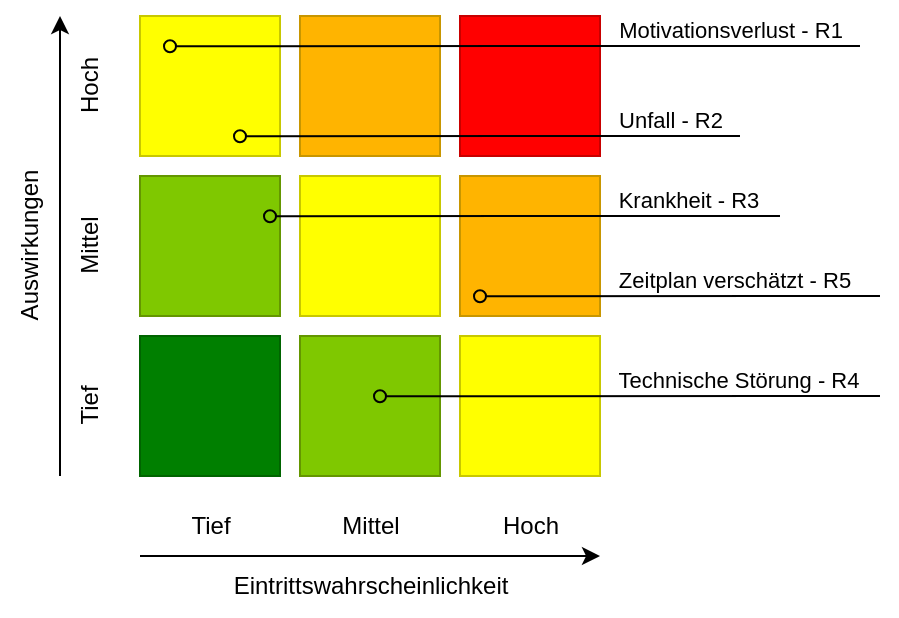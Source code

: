 <mxfile version="24.0.7" type="device">
  <diagram name="Page-1" id="nUscQhbWImd1VBdoQGAt">
    <mxGraphModel dx="668" dy="357" grid="0" gridSize="10" guides="1" tooltips="1" connect="1" arrows="1" fold="1" page="1" pageScale="1" pageWidth="850" pageHeight="1100" math="0" shadow="0">
      <root>
        <mxCell id="0" />
        <mxCell id="1" parent="0" />
        <mxCell id="oeyZqW-8dHOeALtaYlYh-1" value="" style="verticalLabelPosition=bottom;verticalAlign=top;html=1;shape=mxgraph.basic.rect;fillColor2=none;strokeWidth=1;size=20;indent=5;fillColor=#007f00;strokeColor=#006400;" vertex="1" parent="1">
          <mxGeometry x="360" y="250" width="70" height="70" as="geometry" />
        </mxCell>
        <mxCell id="oeyZqW-8dHOeALtaYlYh-2" value="" style="verticalLabelPosition=bottom;verticalAlign=top;html=1;shape=mxgraph.basic.rect;fillColor2=none;strokeWidth=1;size=20;indent=5;fillColor=#7fc800;strokeColor=#649600;" vertex="1" parent="1">
          <mxGeometry x="440" y="250" width="70" height="70" as="geometry" />
        </mxCell>
        <mxCell id="oeyZqW-8dHOeALtaYlYh-3" value="" style="verticalLabelPosition=bottom;verticalAlign=top;html=1;shape=mxgraph.basic.rect;fillColor2=none;strokeWidth=1;size=20;indent=5;fillColor=#ffff00;strokeColor=#c8c800;" vertex="1" parent="1">
          <mxGeometry x="520" y="250" width="70" height="70" as="geometry" />
        </mxCell>
        <mxCell id="oeyZqW-8dHOeALtaYlYh-4" value="" style="verticalLabelPosition=bottom;verticalAlign=top;html=1;shape=mxgraph.basic.rect;fillColor2=none;strokeWidth=1;size=20;indent=5;fillColor=#ffb400;strokeColor=#c89600;" vertex="1" parent="1">
          <mxGeometry x="520" y="170" width="70" height="70" as="geometry" />
        </mxCell>
        <mxCell id="oeyZqW-8dHOeALtaYlYh-5" value="" style="verticalLabelPosition=bottom;verticalAlign=top;html=1;shape=mxgraph.basic.rect;fillColor2=none;strokeWidth=1;size=20;indent=5;fillColor=#ffff00;strokeColor=#c8c800;" vertex="1" parent="1">
          <mxGeometry x="440" y="170" width="70" height="70" as="geometry" />
        </mxCell>
        <mxCell id="oeyZqW-8dHOeALtaYlYh-6" value="" style="verticalLabelPosition=bottom;verticalAlign=top;html=1;shape=mxgraph.basic.rect;fillColor2=none;strokeWidth=1;size=0;indent=5;fillColor=#7fc800;strokeColor=#649600;" vertex="1" parent="1">
          <mxGeometry x="360" y="170" width="70" height="70" as="geometry" />
        </mxCell>
        <mxCell id="oeyZqW-8dHOeALtaYlYh-7" value="" style="verticalLabelPosition=bottom;verticalAlign=top;html=1;shape=mxgraph.basic.rect;fillColor2=none;strokeWidth=1;size=0;indent=5;fillColor=#ffff00;strokeColor=#c8c800;" vertex="1" parent="1">
          <mxGeometry x="360" y="90" width="70" height="70" as="geometry" />
        </mxCell>
        <mxCell id="oeyZqW-8dHOeALtaYlYh-8" value="" style="verticalLabelPosition=bottom;verticalAlign=top;html=1;shape=mxgraph.basic.rect;fillColor2=none;strokeWidth=1;size=0;indent=5;fillColor=#ffb400;strokeColor=#c89600;" vertex="1" parent="1">
          <mxGeometry x="440" y="90" width="70" height="70" as="geometry" />
        </mxCell>
        <mxCell id="oeyZqW-8dHOeALtaYlYh-9" value="" style="verticalLabelPosition=bottom;verticalAlign=top;html=1;shape=mxgraph.basic.rect;fillColor2=none;strokeWidth=1;size=0;indent=5;fillColor=#ff0000;strokeColor=#c80000;" vertex="1" parent="1">
          <mxGeometry x="520" y="90" width="70" height="70" as="geometry" />
        </mxCell>
        <mxCell id="oeyZqW-8dHOeALtaYlYh-10" value="Tief" style="text;html=1;align=center;verticalAlign=middle;resizable=0;points=[];autosize=1;strokeColor=none;fillColor=none;rotation=-90;" vertex="1" parent="1">
          <mxGeometry x="315" y="270" width="40" height="30" as="geometry" />
        </mxCell>
        <mxCell id="oeyZqW-8dHOeALtaYlYh-11" value="Mittel" style="text;html=1;align=center;verticalAlign=middle;resizable=0;points=[];autosize=1;strokeColor=none;fillColor=none;rotation=-90;" vertex="1" parent="1">
          <mxGeometry x="310" y="190" width="50" height="30" as="geometry" />
        </mxCell>
        <mxCell id="oeyZqW-8dHOeALtaYlYh-12" value="Hoch" style="text;html=1;align=center;verticalAlign=middle;resizable=0;points=[];autosize=1;strokeColor=none;fillColor=none;rotation=-90;" vertex="1" parent="1">
          <mxGeometry x="310" y="110" width="50" height="30" as="geometry" />
        </mxCell>
        <mxCell id="oeyZqW-8dHOeALtaYlYh-13" value="Tief" style="text;html=1;align=center;verticalAlign=middle;resizable=0;points=[];autosize=1;strokeColor=none;fillColor=none;rotation=0;" vertex="1" parent="1">
          <mxGeometry x="375" y="330" width="40" height="30" as="geometry" />
        </mxCell>
        <mxCell id="oeyZqW-8dHOeALtaYlYh-14" value="Mittel" style="text;html=1;align=center;verticalAlign=middle;resizable=0;points=[];autosize=1;strokeColor=none;fillColor=none;rotation=0;" vertex="1" parent="1">
          <mxGeometry x="450" y="330" width="50" height="30" as="geometry" />
        </mxCell>
        <mxCell id="oeyZqW-8dHOeALtaYlYh-15" value="Hoch" style="text;html=1;align=center;verticalAlign=middle;resizable=0;points=[];autosize=1;strokeColor=none;fillColor=none;rotation=0;" vertex="1" parent="1">
          <mxGeometry x="530" y="330" width="50" height="30" as="geometry" />
        </mxCell>
        <mxCell id="oeyZqW-8dHOeALtaYlYh-16" value="" style="endArrow=classic;html=1;rounded=0;" edge="1" parent="1">
          <mxGeometry width="50" height="50" relative="1" as="geometry">
            <mxPoint x="360" y="360" as="sourcePoint" />
            <mxPoint x="590" y="360" as="targetPoint" />
          </mxGeometry>
        </mxCell>
        <mxCell id="oeyZqW-8dHOeALtaYlYh-17" value="Eintrittswahrscheinlichkeit" style="text;html=1;align=center;verticalAlign=middle;resizable=0;points=[];autosize=1;strokeColor=none;fillColor=none;" vertex="1" parent="1">
          <mxGeometry x="395" y="360" width="160" height="30" as="geometry" />
        </mxCell>
        <mxCell id="oeyZqW-8dHOeALtaYlYh-18" value="" style="endArrow=classic;html=1;rounded=0;" edge="1" parent="1">
          <mxGeometry width="50" height="50" relative="1" as="geometry">
            <mxPoint x="320" y="320" as="sourcePoint" />
            <mxPoint x="320" y="90" as="targetPoint" />
          </mxGeometry>
        </mxCell>
        <mxCell id="oeyZqW-8dHOeALtaYlYh-19" value="Auswirkungen" style="text;html=1;align=center;verticalAlign=middle;resizable=0;points=[];autosize=1;strokeColor=none;fillColor=none;rotation=-90;" vertex="1" parent="1">
          <mxGeometry x="255" y="190" width="100" height="30" as="geometry" />
        </mxCell>
        <mxCell id="oeyZqW-8dHOeALtaYlYh-20" value="" style="endArrow=none;html=1;rounded=0;startArrow=oval;startFill=0;" edge="1" parent="1">
          <mxGeometry width="50" height="50" relative="1" as="geometry">
            <mxPoint x="375" y="105.111" as="sourcePoint" />
            <mxPoint x="720" y="105" as="targetPoint" />
          </mxGeometry>
        </mxCell>
        <mxCell id="oeyZqW-8dHOeALtaYlYh-21" value="Motivationsverlust - R1" style="edgeLabel;html=1;align=center;verticalAlign=middle;resizable=0;points=[];" vertex="1" connectable="0" parent="oeyZqW-8dHOeALtaYlYh-20">
          <mxGeometry x="0.598" y="-1" relative="1" as="geometry">
            <mxPoint x="4" y="-9" as="offset" />
          </mxGeometry>
        </mxCell>
        <mxCell id="oeyZqW-8dHOeALtaYlYh-22" value="" style="endArrow=none;html=1;rounded=0;startArrow=oval;startFill=0;" edge="1" parent="1">
          <mxGeometry width="50" height="50" relative="1" as="geometry">
            <mxPoint x="410" y="150.111" as="sourcePoint" />
            <mxPoint x="660" y="150" as="targetPoint" />
          </mxGeometry>
        </mxCell>
        <mxCell id="oeyZqW-8dHOeALtaYlYh-23" value="Unfall - R2" style="edgeLabel;html=1;align=center;verticalAlign=middle;resizable=0;points=[];" vertex="1" connectable="0" parent="oeyZqW-8dHOeALtaYlYh-22">
          <mxGeometry x="0.598" y="-1" relative="1" as="geometry">
            <mxPoint x="15" y="-9" as="offset" />
          </mxGeometry>
        </mxCell>
        <mxCell id="oeyZqW-8dHOeALtaYlYh-24" value="" style="endArrow=none;html=1;rounded=0;startArrow=oval;startFill=0;" edge="1" parent="1">
          <mxGeometry width="50" height="50" relative="1" as="geometry">
            <mxPoint x="425" y="190.111" as="sourcePoint" />
            <mxPoint x="680" y="190" as="targetPoint" />
          </mxGeometry>
        </mxCell>
        <mxCell id="oeyZqW-8dHOeALtaYlYh-25" value="Krankheit - R3" style="edgeLabel;html=1;align=center;verticalAlign=middle;resizable=0;points=[];" vertex="1" connectable="0" parent="oeyZqW-8dHOeALtaYlYh-24">
          <mxGeometry x="0.598" y="-1" relative="1" as="geometry">
            <mxPoint x="5" y="-9" as="offset" />
          </mxGeometry>
        </mxCell>
        <mxCell id="oeyZqW-8dHOeALtaYlYh-26" value="" style="endArrow=none;html=1;rounded=0;startArrow=oval;startFill=0;" edge="1" parent="1">
          <mxGeometry width="50" height="50" relative="1" as="geometry">
            <mxPoint x="480" y="280.111" as="sourcePoint" />
            <mxPoint x="730" y="280" as="targetPoint" />
          </mxGeometry>
        </mxCell>
        <mxCell id="oeyZqW-8dHOeALtaYlYh-27" value="Technische Störung - R4" style="edgeLabel;html=1;align=center;verticalAlign=middle;resizable=0;points=[];" vertex="1" connectable="0" parent="oeyZqW-8dHOeALtaYlYh-26">
          <mxGeometry x="0.598" y="-1" relative="1" as="geometry">
            <mxPoint x="-21" y="-9" as="offset" />
          </mxGeometry>
        </mxCell>
        <mxCell id="oeyZqW-8dHOeALtaYlYh-28" value="" style="endArrow=none;html=1;rounded=0;startArrow=oval;startFill=0;" edge="1" parent="1">
          <mxGeometry width="50" height="50" relative="1" as="geometry">
            <mxPoint x="530" y="230.111" as="sourcePoint" />
            <mxPoint x="730" y="230" as="targetPoint" />
          </mxGeometry>
        </mxCell>
        <mxCell id="oeyZqW-8dHOeALtaYlYh-29" value="Zeitplan verschätzt - R5" style="edgeLabel;html=1;align=center;verticalAlign=middle;resizable=0;points=[];" vertex="1" connectable="0" parent="oeyZqW-8dHOeALtaYlYh-28">
          <mxGeometry x="0.598" y="-1" relative="1" as="geometry">
            <mxPoint x="-33" y="-9" as="offset" />
          </mxGeometry>
        </mxCell>
      </root>
    </mxGraphModel>
  </diagram>
</mxfile>
